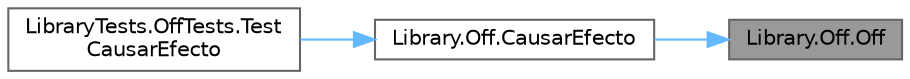 digraph "Library.Off.Off"
{
 // INTERACTIVE_SVG=YES
 // LATEX_PDF_SIZE
  bgcolor="transparent";
  edge [fontname=Helvetica,fontsize=10,labelfontname=Helvetica,labelfontsize=10];
  node [fontname=Helvetica,fontsize=10,shape=box,height=0.2,width=0.4];
  rankdir="RL";
  Node1 [id="Node000001",label="Library.Off.Off",height=0.2,width=0.4,color="gray40", fillcolor="grey60", style="filled", fontcolor="black",tooltip="Inicializa una nueva instancia de la clase Off."];
  Node1 -> Node2 [id="edge1_Node000001_Node000002",dir="back",color="steelblue1",style="solid",tooltip=" "];
  Node2 [id="Node000002",label="Library.Off.CausarEfecto",height=0.2,width=0.4,color="grey40", fillcolor="white", style="filled",URL="$classLibrary_1_1Off.html#a6f15f15d10181ff1c0db1b522a044d98",tooltip="Causa el efecto \"Envenenar\" en el Pokémon ingresado."];
  Node2 -> Node3 [id="edge2_Node000002_Node000003",dir="back",color="steelblue1",style="solid",tooltip=" "];
  Node3 [id="Node000003",label="LibraryTests.OffTests.Test\lCausarEfecto",height=0.2,width=0.4,color="grey40", fillcolor="white", style="filled",URL="$classLibraryTests_1_1OffTests.html#a5f027c08b13c0e452a74bf9893822b17",tooltip="Este test comprueba que este ataque ocasione el efecto \"Envenenar\" correctamente."];
}
